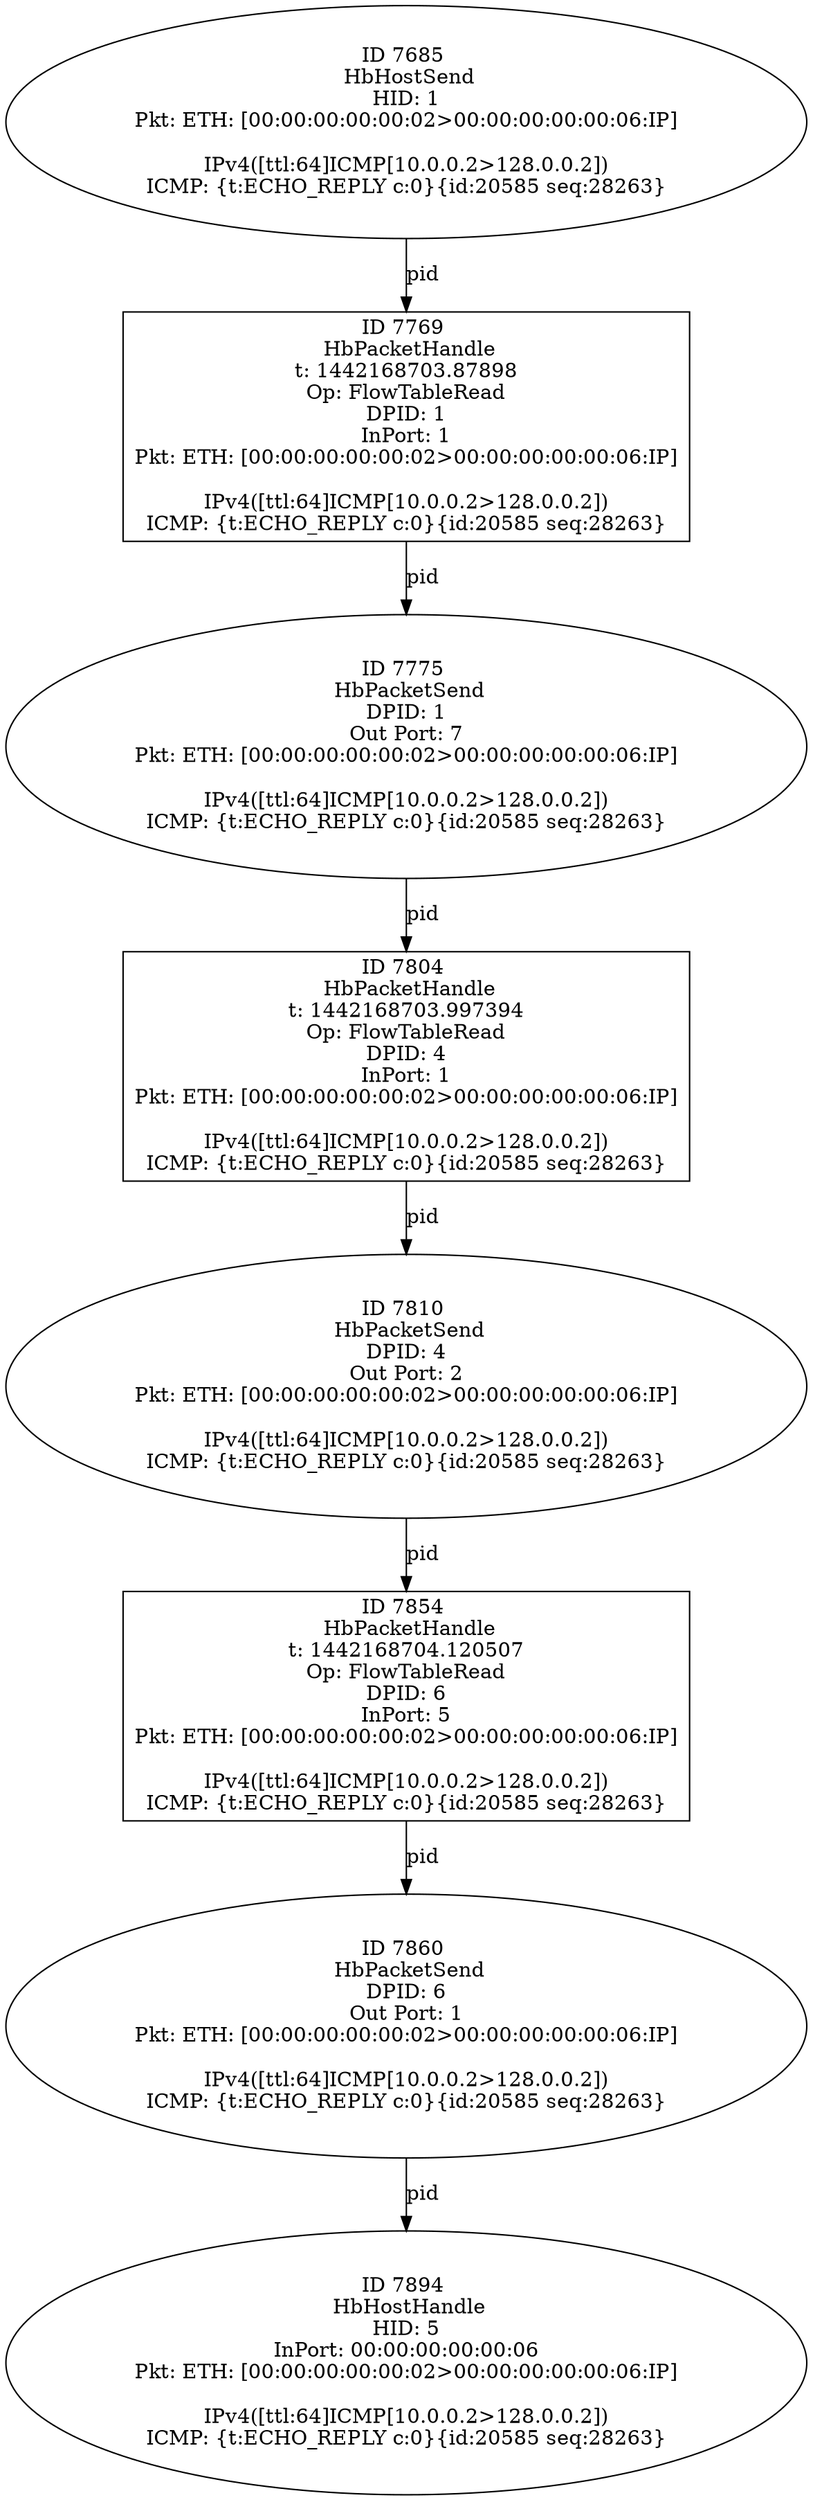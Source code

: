 strict digraph G {
7810 [shape=oval, event=<hb_events.HbPacketSend object at 0x1087532d0>, label="ID 7810 
 HbPacketSend
DPID: 4
Out Port: 2
Pkt: ETH: [00:00:00:00:00:02>00:00:00:00:00:06:IP]

IPv4([ttl:64]ICMP[10.0.0.2>128.0.0.2])
ICMP: {t:ECHO_REPLY c:0}{id:20585 seq:28263}"];
7685 [shape=oval, event=<hb_events.HbHostSend object at 0x1086e3350>, label="ID 7685 
 HbHostSend
HID: 1
Pkt: ETH: [00:00:00:00:00:02>00:00:00:00:00:06:IP]

IPv4([ttl:64]ICMP[10.0.0.2>128.0.0.2])
ICMP: {t:ECHO_REPLY c:0}{id:20585 seq:28263}"];
7854 [shape=box, event=<hb_events.HbPacketHandle object at 0x10876c550>, label="ID 7854 
 HbPacketHandle
t: 1442168704.120507
Op: FlowTableRead
DPID: 6
InPort: 5
Pkt: ETH: [00:00:00:00:00:02>00:00:00:00:00:06:IP]

IPv4([ttl:64]ICMP[10.0.0.2>128.0.0.2])
ICMP: {t:ECHO_REPLY c:0}{id:20585 seq:28263}"];
7860 [shape=oval, event=<hb_events.HbPacketSend object at 0x10876c410>, label="ID 7860 
 HbPacketSend
DPID: 6
Out Port: 1
Pkt: ETH: [00:00:00:00:00:02>00:00:00:00:00:06:IP]

IPv4([ttl:64]ICMP[10.0.0.2>128.0.0.2])
ICMP: {t:ECHO_REPLY c:0}{id:20585 seq:28263}"];
7894 [shape=oval, event=<hb_events.HbHostHandle object at 0x1087943d0>, label="ID 7894 
 HbHostHandle
HID: 5
InPort: 00:00:00:00:00:06
Pkt: ETH: [00:00:00:00:00:02>00:00:00:00:00:06:IP]

IPv4([ttl:64]ICMP[10.0.0.2>128.0.0.2])
ICMP: {t:ECHO_REPLY c:0}{id:20585 seq:28263}"];
7769 [shape=box, event=<hb_events.HbPacketHandle object at 0x10871e590>, label="ID 7769 
 HbPacketHandle
t: 1442168703.87898
Op: FlowTableRead
DPID: 1
InPort: 1
Pkt: ETH: [00:00:00:00:00:02>00:00:00:00:00:06:IP]

IPv4([ttl:64]ICMP[10.0.0.2>128.0.0.2])
ICMP: {t:ECHO_REPLY c:0}{id:20585 seq:28263}"];
7804 [shape=box, event=<hb_events.HbPacketHandle object at 0x10874ff10>, label="ID 7804 
 HbPacketHandle
t: 1442168703.997394
Op: FlowTableRead
DPID: 4
InPort: 1
Pkt: ETH: [00:00:00:00:00:02>00:00:00:00:00:06:IP]

IPv4([ttl:64]ICMP[10.0.0.2>128.0.0.2])
ICMP: {t:ECHO_REPLY c:0}{id:20585 seq:28263}"];
7775 [shape=oval, event=<hb_events.HbPacketSend object at 0x10872d850>, label="ID 7775 
 HbPacketSend
DPID: 1
Out Port: 7
Pkt: ETH: [00:00:00:00:00:02>00:00:00:00:00:06:IP]

IPv4([ttl:64]ICMP[10.0.0.2>128.0.0.2])
ICMP: {t:ECHO_REPLY c:0}{id:20585 seq:28263}"];
7810 -> 7854  [rel=pid, label=pid];
7685 -> 7769  [rel=pid, label=pid];
7854 -> 7860  [rel=pid, label=pid];
7860 -> 7894  [rel=pid, label=pid];
7769 -> 7775  [rel=pid, label=pid];
7804 -> 7810  [rel=pid, label=pid];
7775 -> 7804  [rel=pid, label=pid];
}
